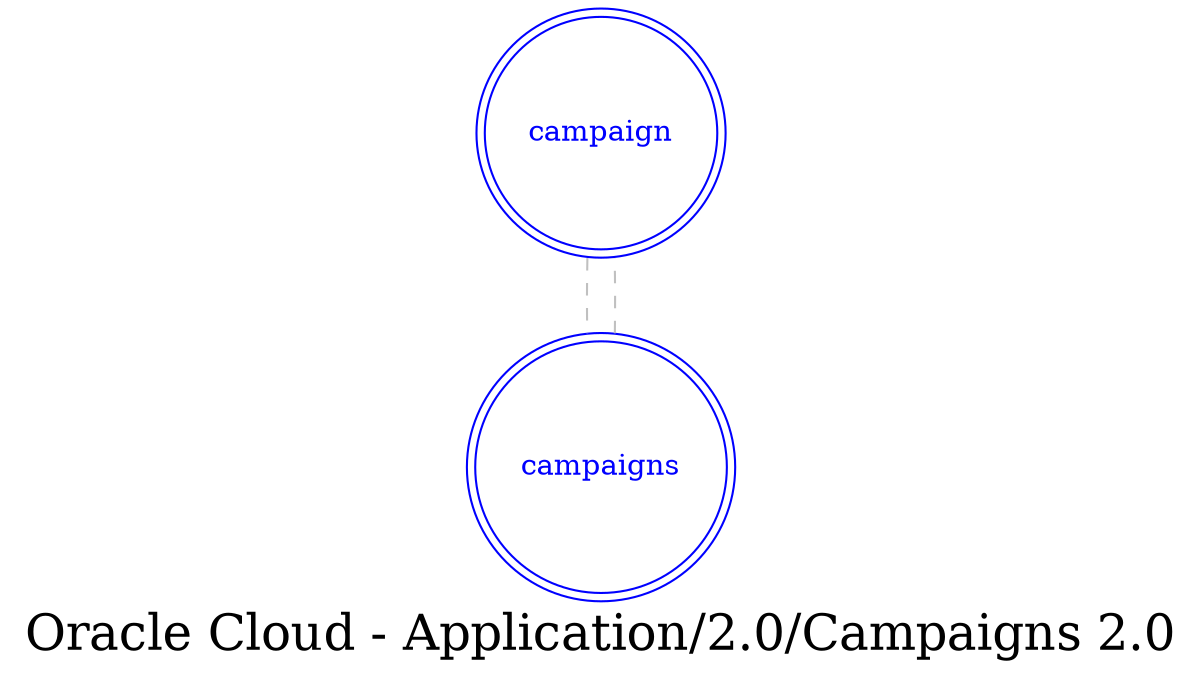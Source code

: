 digraph LexiconGraph {
graph[label="Oracle Cloud - Application/2.0/Campaigns 2.0", fontsize=24]
splines=true
"campaign" [color=blue, fontcolor=blue, shape=doublecircle]
"campaigns" [color=blue, fontcolor=blue, shape=doublecircle]
"campaigns" -> "campaign" [color=grey, fontcolor=grey, arrowhead=none, arrowtail=none, style=dashed]
"campaign" -> "campaigns" [color=grey, fontcolor=grey, arrowhead=none, arrowtail=none, style=dashed]
}
